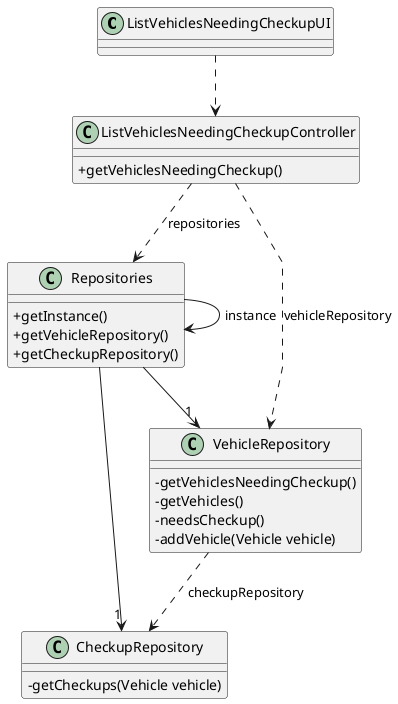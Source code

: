 @startuml
'skinparam monochrome true
skinparam packageStyle rectangle
skinparam shadowing false
skinparam linetype polyline
'skinparam linetype orto

skinparam classAttributeIconSize 0

'left to right direction

Class ListVehiclesNeedingCheckupUI {

}

Class ListVehiclesNeedingCheckupController {
    +getVehiclesNeedingCheckup()
}

Class Repositories{
    +getInstance()
    +getVehicleRepository()
    +getCheckupRepository()
}

Class VehicleRepository {
    -getVehiclesNeedingCheckup()
    -getVehicles()
    -needsCheckup()
    -addVehicle(Vehicle vehicle)
}

Class CheckupRepository {
    -getCheckups(Vehicle vehicle)
}

ListVehiclesNeedingCheckupUI ..> ListVehiclesNeedingCheckupController
ListVehiclesNeedingCheckupController ..> Repositories : "repositories"
ListVehiclesNeedingCheckupController ..> VehicleRepository : vehicleRepository
VehicleRepository ..> CheckupRepository : checkupRepository
Repositories --> "1" VehicleRepository
Repositories --> "1" CheckupRepository
Repositories -> Repositories : "instance"


@enduml